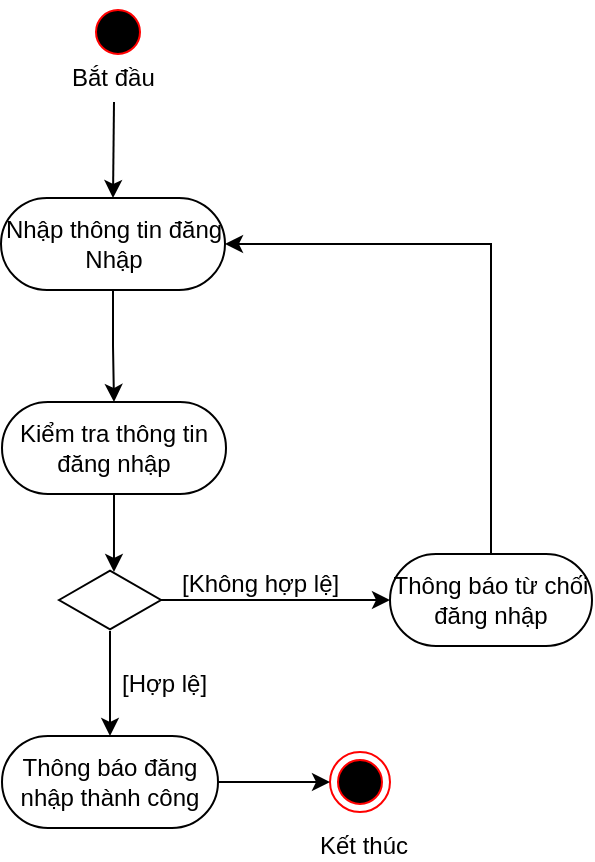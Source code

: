 <mxfile version="10.7.5" type="device"><diagram id="7u_opaTjQhs1QAggwQtf" name="Page-1"><mxGraphModel dx="824" dy="896" grid="0" gridSize="10" guides="1" tooltips="1" connect="1" arrows="1" fold="1" page="0" pageScale="1" pageWidth="850" pageHeight="1100" math="0" shadow="0"><root><mxCell id="0"/><mxCell id="1" parent="0"/><mxCell id="LmLbKD-bhzsmCw5SFJ6z-1" value="băt" style="ellipse;html=1;shape=startState;fillColor=#000000;strokeColor=#ff0000;" vertex="1" parent="1"><mxGeometry x="322" y="-60" width="30" height="30" as="geometry"/></mxCell><mxCell id="LmLbKD-bhzsmCw5SFJ6z-3" value="" style="ellipse;html=1;shape=endState;fillColor=#000000;strokeColor=#ff0000;" vertex="1" parent="1"><mxGeometry x="443" y="315" width="30" height="30" as="geometry"/></mxCell><mxCell id="LmLbKD-bhzsmCw5SFJ6z-14" style="edgeStyle=orthogonalEdgeStyle;rounded=0;orthogonalLoop=1;jettySize=auto;html=1;entryX=0.5;entryY=0;entryDx=0;entryDy=0;" edge="1" parent="1" source="LmLbKD-bhzsmCw5SFJ6z-7" target="LmLbKD-bhzsmCw5SFJ6z-11"><mxGeometry relative="1" as="geometry"><mxPoint x="333" y="135" as="targetPoint"/></mxGeometry></mxCell><mxCell id="LmLbKD-bhzsmCw5SFJ6z-7" value="Nhập thông tin đăng Nhập" style="rounded=1;whiteSpace=wrap;html=1;arcSize=50;" vertex="1" parent="1"><mxGeometry x="278.5" y="38" width="112" height="46" as="geometry"/></mxCell><mxCell id="LmLbKD-bhzsmCw5SFJ6z-18" style="edgeStyle=orthogonalEdgeStyle;rounded=0;orthogonalLoop=1;jettySize=auto;html=1;entryX=0;entryY=0.5;entryDx=0;entryDy=0;" edge="1" parent="1" source="LmLbKD-bhzsmCw5SFJ6z-8" target="LmLbKD-bhzsmCw5SFJ6z-15"><mxGeometry relative="1" as="geometry"/></mxCell><mxCell id="LmLbKD-bhzsmCw5SFJ6z-24" style="edgeStyle=orthogonalEdgeStyle;rounded=0;orthogonalLoop=1;jettySize=auto;html=1;entryX=0.5;entryY=0;entryDx=0;entryDy=0;" edge="1" parent="1" source="LmLbKD-bhzsmCw5SFJ6z-8" target="LmLbKD-bhzsmCw5SFJ6z-23"><mxGeometry relative="1" as="geometry"/></mxCell><mxCell id="LmLbKD-bhzsmCw5SFJ6z-8" value="" style="html=1;whiteSpace=wrap;aspect=fixed;shape=isoRectangle;" vertex="1" parent="1"><mxGeometry x="307.5" y="223.5" width="51" height="31" as="geometry"/></mxCell><mxCell id="LmLbKD-bhzsmCw5SFJ6z-32" style="edgeStyle=orthogonalEdgeStyle;rounded=0;orthogonalLoop=1;jettySize=auto;html=1;entryX=0.539;entryY=0.048;entryDx=0;entryDy=0;entryPerimeter=0;" edge="1" parent="1" source="LmLbKD-bhzsmCw5SFJ6z-11" target="LmLbKD-bhzsmCw5SFJ6z-8"><mxGeometry relative="1" as="geometry"/></mxCell><mxCell id="LmLbKD-bhzsmCw5SFJ6z-11" value="Kiểm tra thông tin đăng nhập" style="rounded=1;whiteSpace=wrap;html=1;arcSize=50;" vertex="1" parent="1"><mxGeometry x="279" y="140" width="112" height="46" as="geometry"/></mxCell><mxCell id="LmLbKD-bhzsmCw5SFJ6z-25" style="edgeStyle=orthogonalEdgeStyle;rounded=0;orthogonalLoop=1;jettySize=auto;html=1;entryX=1;entryY=0.5;entryDx=0;entryDy=0;" edge="1" parent="1" source="LmLbKD-bhzsmCw5SFJ6z-15" target="LmLbKD-bhzsmCw5SFJ6z-7"><mxGeometry relative="1" as="geometry"><Array as="points"><mxPoint x="524" y="61"/></Array></mxGeometry></mxCell><mxCell id="LmLbKD-bhzsmCw5SFJ6z-15" value="Thông báo từ chối đăng nhập" style="rounded=1;whiteSpace=wrap;html=1;arcSize=50;" vertex="1" parent="1"><mxGeometry x="473" y="216" width="101" height="46" as="geometry"/></mxCell><mxCell id="LmLbKD-bhzsmCw5SFJ6z-26" style="edgeStyle=orthogonalEdgeStyle;rounded=0;orthogonalLoop=1;jettySize=auto;html=1;entryX=0;entryY=0.5;entryDx=0;entryDy=0;" edge="1" parent="1" source="LmLbKD-bhzsmCw5SFJ6z-23" target="LmLbKD-bhzsmCw5SFJ6z-3"><mxGeometry relative="1" as="geometry"/></mxCell><mxCell id="LmLbKD-bhzsmCw5SFJ6z-23" value="Thông báo đăng nhập thành công" style="rounded=1;whiteSpace=wrap;html=1;arcSize=50;" vertex="1" parent="1"><mxGeometry x="279" y="307" width="108" height="46" as="geometry"/></mxCell><mxCell id="LmLbKD-bhzsmCw5SFJ6z-27" value="[Không hợp lệ]" style="text;html=1;resizable=0;points=[];autosize=1;align=left;verticalAlign=top;spacingTop=-4;" vertex="1" parent="1"><mxGeometry x="367" y="221" width="90" height="20" as="geometry"/></mxCell><mxCell id="LmLbKD-bhzsmCw5SFJ6z-28" value="[Hợp lệ]" style="text;html=1;resizable=0;points=[];autosize=1;align=left;verticalAlign=top;spacingTop=-4;" vertex="1" parent="1"><mxGeometry x="337" y="271" width="60" height="20" as="geometry"/></mxCell><mxCell id="LmLbKD-bhzsmCw5SFJ6z-29" value="Bắt đầu" style="text;html=1;resizable=0;points=[];autosize=1;align=left;verticalAlign=top;spacingTop=-4;" vertex="1" parent="1"><mxGeometry x="311.5" y="-32" width="51" height="14" as="geometry"/></mxCell><mxCell id="LmLbKD-bhzsmCw5SFJ6z-30" value="" style="endArrow=classic;html=1;entryX=0.5;entryY=0;entryDx=0;entryDy=0;" edge="1" parent="1" target="LmLbKD-bhzsmCw5SFJ6z-7"><mxGeometry width="50" height="50" relative="1" as="geometry"><mxPoint x="335" y="-10" as="sourcePoint"/><mxPoint x="474" y="-159" as="targetPoint"/></mxGeometry></mxCell><mxCell id="LmLbKD-bhzsmCw5SFJ6z-31" value="Kết thúc" style="text;html=1;resizable=0;points=[];autosize=1;align=left;verticalAlign=top;spacingTop=-4;" vertex="1" parent="1"><mxGeometry x="435.5" y="352" width="54" height="14" as="geometry"/></mxCell></root></mxGraphModel></diagram></mxfile>